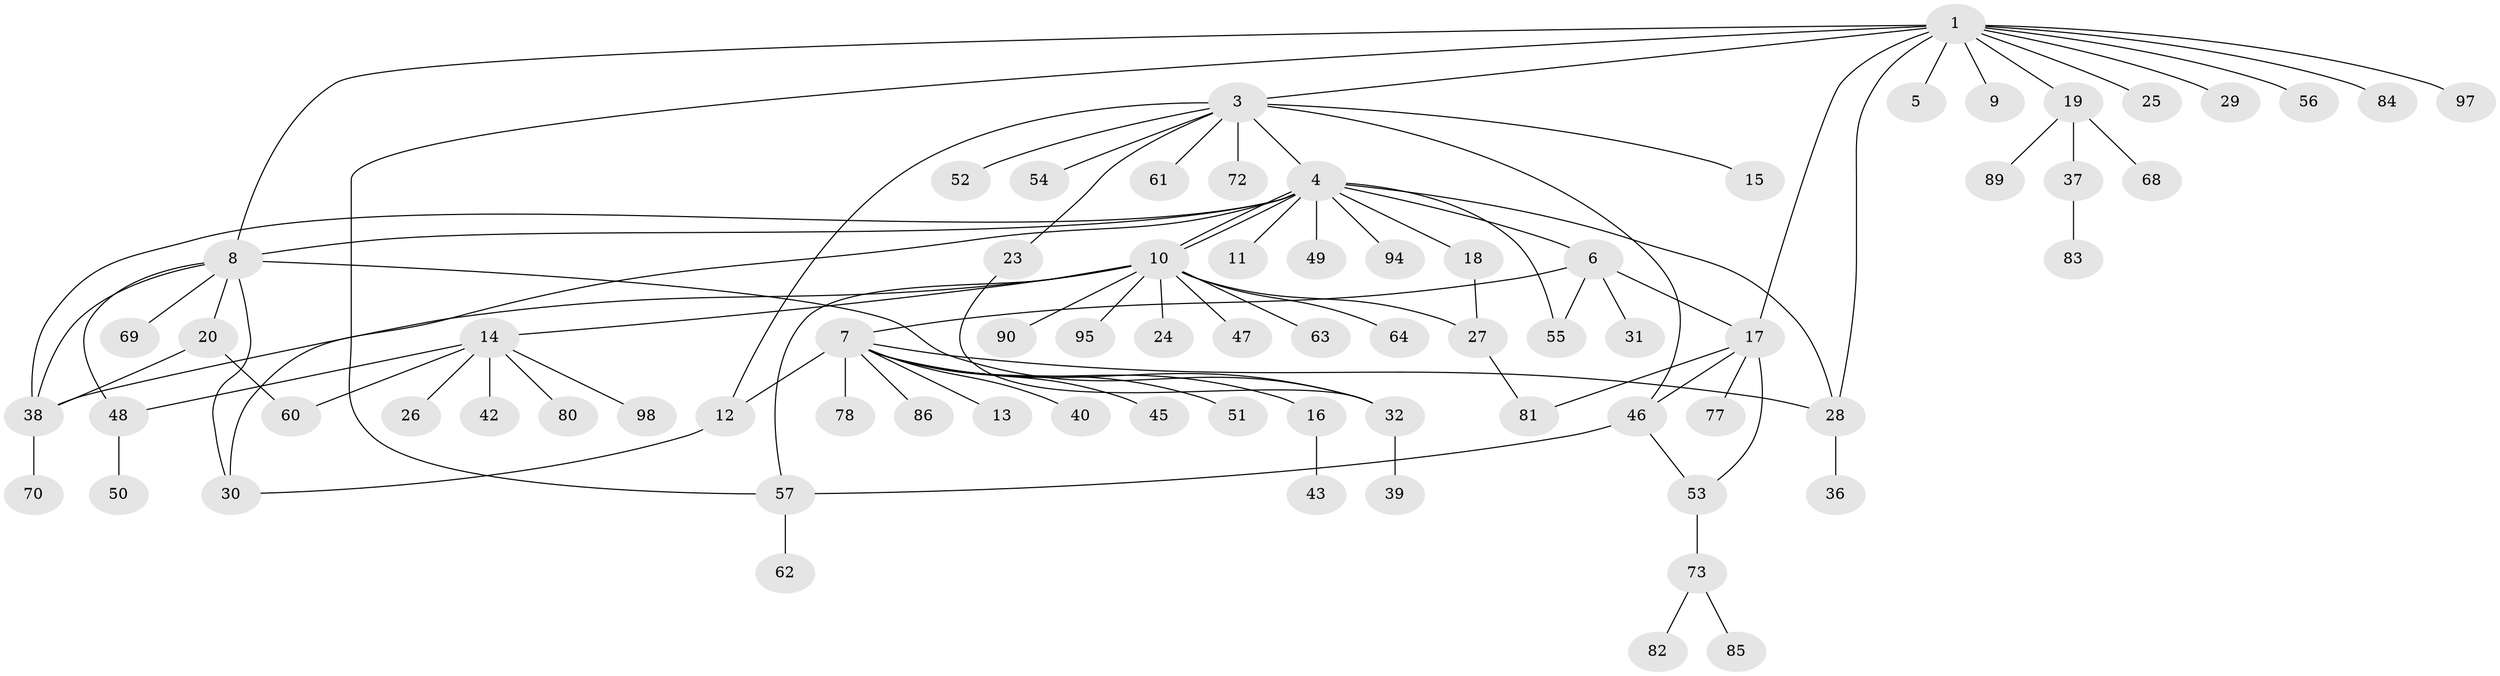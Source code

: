 // original degree distribution, {6: 0.04, 10: 0.01, 12: 0.01, 14: 0.01, 1: 0.55, 11: 0.01, 2: 0.15, 13: 0.01, 3: 0.12, 7: 0.01, 4: 0.06, 5: 0.02}
// Generated by graph-tools (version 1.1) at 2025/11/02/21/25 10:11:08]
// undirected, 74 vertices, 95 edges
graph export_dot {
graph [start="1"]
  node [color=gray90,style=filled];
  1 [super="+2"];
  3 [super="+33"];
  4 [super="+21"];
  5;
  6 [super="+99"];
  7 [super="+74"];
  8 [super="+35"];
  9 [super="+41"];
  10 [super="+22"];
  11;
  12;
  13;
  14 [super="+34"];
  15;
  16 [super="+59"];
  17 [super="+79"];
  18 [super="+91"];
  19;
  20 [super="+88"];
  23 [super="+67"];
  24;
  25;
  26 [super="+71"];
  27 [super="+75"];
  28 [super="+76"];
  29;
  30 [super="+44"];
  31;
  32 [super="+93"];
  36 [super="+100"];
  37 [super="+66"];
  38 [super="+87"];
  39;
  40;
  42;
  43;
  45;
  46 [super="+65"];
  47;
  48;
  49;
  50;
  51;
  52;
  53;
  54;
  55;
  56;
  57 [super="+58"];
  60;
  61 [super="+92"];
  62;
  63;
  64;
  68;
  69;
  70;
  72;
  73 [super="+96"];
  77;
  78;
  80;
  81;
  82;
  83;
  84;
  85;
  86;
  89;
  90;
  94;
  95;
  97;
  98;
  1 -- 3 [weight=2];
  1 -- 5;
  1 -- 9;
  1 -- 29;
  1 -- 97;
  1 -- 8;
  1 -- 17;
  1 -- 19;
  1 -- 84;
  1 -- 56;
  1 -- 25;
  1 -- 28;
  1 -- 57;
  3 -- 4;
  3 -- 12;
  3 -- 15;
  3 -- 23;
  3 -- 46;
  3 -- 52;
  3 -- 54;
  3 -- 61;
  3 -- 72;
  4 -- 6;
  4 -- 8;
  4 -- 10 [weight=2];
  4 -- 10;
  4 -- 11;
  4 -- 18;
  4 -- 28;
  4 -- 30;
  4 -- 49;
  4 -- 55;
  4 -- 94;
  4 -- 38;
  6 -- 7;
  6 -- 17;
  6 -- 31;
  6 -- 55;
  7 -- 13;
  7 -- 16;
  7 -- 28;
  7 -- 32;
  7 -- 40;
  7 -- 45;
  7 -- 51;
  7 -- 78;
  7 -- 86;
  7 -- 12;
  8 -- 20;
  8 -- 32;
  8 -- 38;
  8 -- 69;
  8 -- 48;
  8 -- 30;
  10 -- 14;
  10 -- 24;
  10 -- 47;
  10 -- 63;
  10 -- 64;
  10 -- 90;
  10 -- 95;
  10 -- 57;
  10 -- 27;
  10 -- 38;
  12 -- 30;
  14 -- 26;
  14 -- 48;
  14 -- 80;
  14 -- 98;
  14 -- 42;
  14 -- 60;
  16 -- 43;
  17 -- 46;
  17 -- 53;
  17 -- 77;
  17 -- 81;
  18 -- 27;
  19 -- 37;
  19 -- 68;
  19 -- 89;
  20 -- 60;
  20 -- 38;
  23 -- 32;
  27 -- 81;
  28 -- 36;
  32 -- 39;
  37 -- 83;
  38 -- 70;
  46 -- 57;
  46 -- 53;
  48 -- 50;
  53 -- 73;
  57 -- 62;
  73 -- 82;
  73 -- 85;
}
